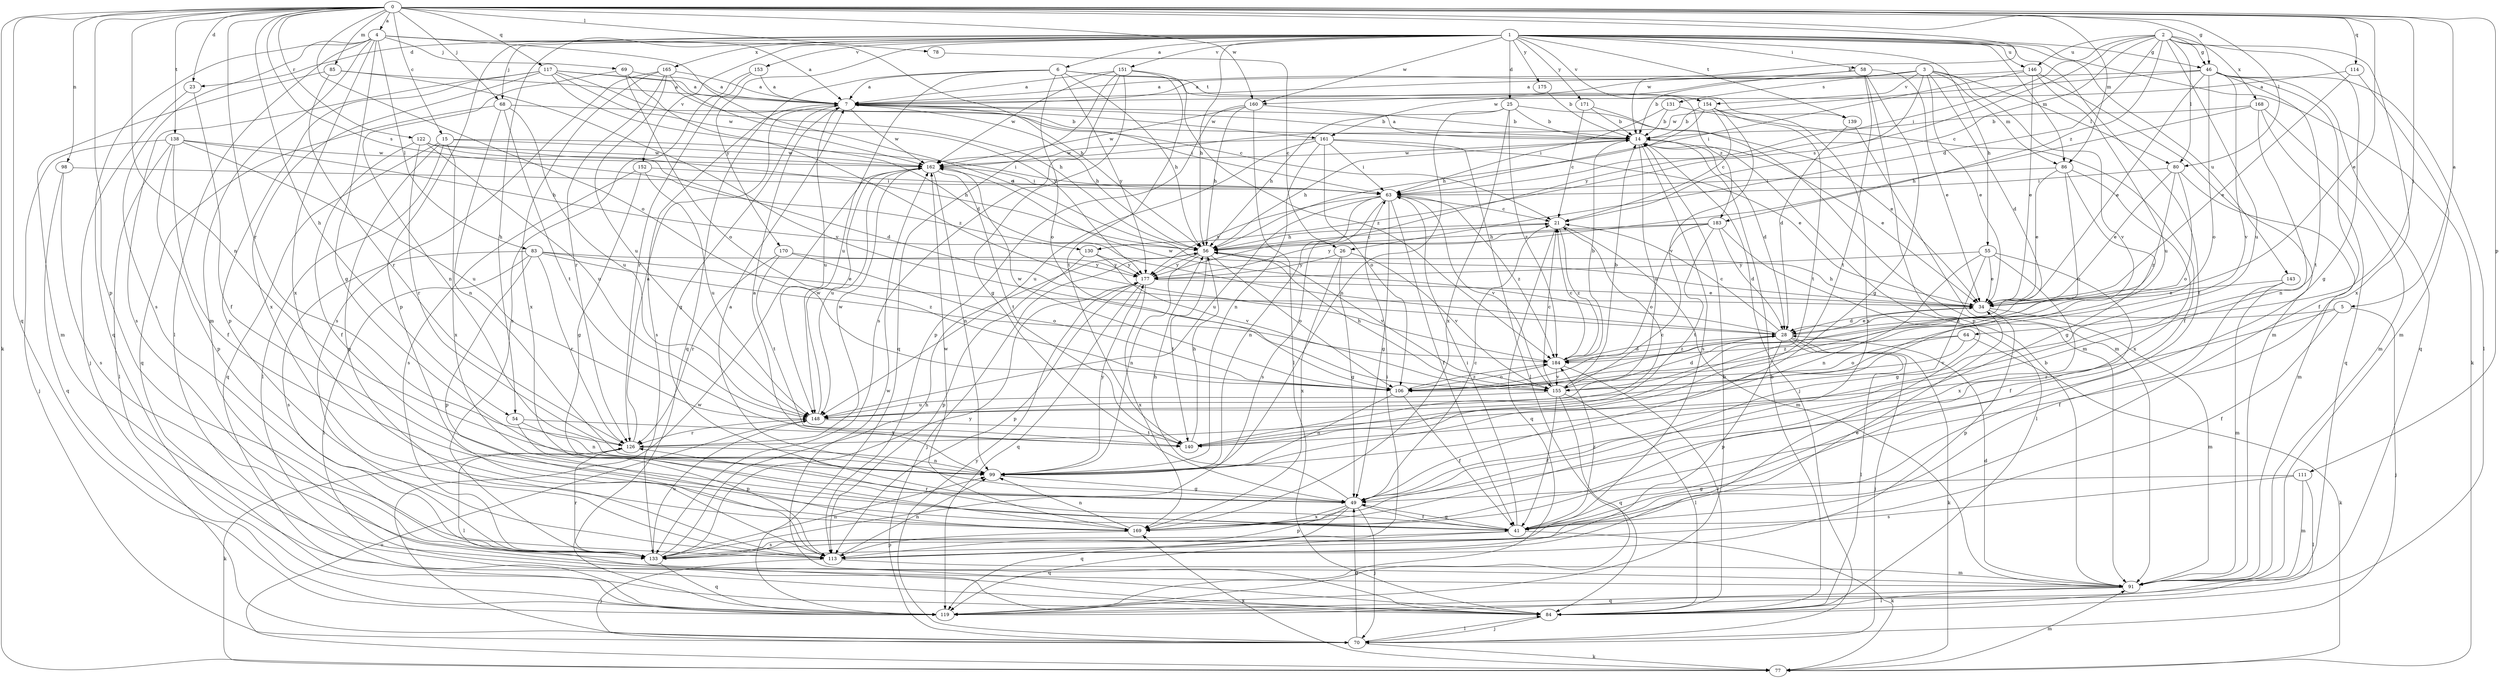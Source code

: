 strict digraph  {
0;
1;
2;
3;
4;
5;
6;
7;
14;
15;
21;
23;
25;
26;
28;
34;
41;
46;
49;
54;
55;
56;
58;
63;
64;
68;
69;
70;
77;
78;
80;
83;
84;
85;
86;
91;
98;
99;
106;
111;
113;
114;
117;
119;
122;
126;
130;
131;
133;
138;
139;
140;
143;
146;
148;
151;
152;
153;
154;
155;
160;
161;
162;
165;
168;
169;
170;
171;
175;
177;
183;
184;
0 -> 4  [label=a];
0 -> 5  [label=a];
0 -> 14  [label=b];
0 -> 15  [label=c];
0 -> 23  [label=d];
0 -> 34  [label=e];
0 -> 46  [label=g];
0 -> 54  [label=h];
0 -> 64  [label=j];
0 -> 68  [label=j];
0 -> 77  [label=k];
0 -> 78  [label=l];
0 -> 80  [label=l];
0 -> 85  [label=m];
0 -> 86  [label=m];
0 -> 98  [label=n];
0 -> 99  [label=n];
0 -> 106  [label=o];
0 -> 111  [label=p];
0 -> 113  [label=p];
0 -> 114  [label=q];
0 -> 117  [label=q];
0 -> 119  [label=q];
0 -> 122  [label=r];
0 -> 126  [label=r];
0 -> 130  [label=s];
0 -> 138  [label=t];
0 -> 160  [label=w];
1 -> 6  [label=a];
1 -> 23  [label=d];
1 -> 25  [label=d];
1 -> 41  [label=f];
1 -> 46  [label=g];
1 -> 54  [label=h];
1 -> 55  [label=h];
1 -> 56  [label=h];
1 -> 58  [label=i];
1 -> 68  [label=j];
1 -> 77  [label=k];
1 -> 86  [label=m];
1 -> 113  [label=p];
1 -> 139  [label=t];
1 -> 143  [label=u];
1 -> 146  [label=u];
1 -> 151  [label=v];
1 -> 152  [label=v];
1 -> 153  [label=v];
1 -> 154  [label=v];
1 -> 160  [label=w];
1 -> 165  [label=x];
1 -> 170  [label=y];
1 -> 171  [label=y];
1 -> 175  [label=y];
2 -> 21  [label=c];
2 -> 26  [label=d];
2 -> 46  [label=g];
2 -> 49  [label=g];
2 -> 63  [label=i];
2 -> 80  [label=l];
2 -> 130  [label=s];
2 -> 146  [label=u];
2 -> 148  [label=u];
2 -> 168  [label=x];
2 -> 169  [label=x];
2 -> 183  [label=z];
3 -> 28  [label=d];
3 -> 34  [label=e];
3 -> 80  [label=l];
3 -> 86  [label=m];
3 -> 131  [label=s];
3 -> 154  [label=v];
3 -> 155  [label=v];
3 -> 160  [label=w];
3 -> 161  [label=w];
3 -> 177  [label=y];
4 -> 7  [label=a];
4 -> 34  [label=e];
4 -> 49  [label=g];
4 -> 56  [label=h];
4 -> 69  [label=j];
4 -> 83  [label=l];
4 -> 84  [label=l];
4 -> 91  [label=m];
4 -> 119  [label=q];
4 -> 133  [label=s];
4 -> 169  [label=x];
5 -> 28  [label=d];
5 -> 41  [label=f];
5 -> 70  [label=j];
5 -> 126  [label=r];
6 -> 7  [label=a];
6 -> 56  [label=h];
6 -> 106  [label=o];
6 -> 119  [label=q];
6 -> 139  [label=t];
6 -> 148  [label=u];
6 -> 177  [label=y];
6 -> 183  [label=z];
7 -> 14  [label=b];
7 -> 49  [label=g];
7 -> 56  [label=h];
7 -> 63  [label=i];
7 -> 133  [label=s];
7 -> 148  [label=u];
7 -> 161  [label=w];
7 -> 162  [label=w];
14 -> 7  [label=a];
14 -> 28  [label=d];
14 -> 34  [label=e];
14 -> 56  [label=h];
14 -> 70  [label=j];
14 -> 133  [label=s];
14 -> 148  [label=u];
14 -> 162  [label=w];
15 -> 63  [label=i];
15 -> 84  [label=l];
15 -> 113  [label=p];
15 -> 119  [label=q];
15 -> 162  [label=w];
15 -> 169  [label=x];
21 -> 56  [label=h];
21 -> 91  [label=m];
21 -> 119  [label=q];
21 -> 184  [label=z];
23 -> 41  [label=f];
23 -> 70  [label=j];
25 -> 14  [label=b];
25 -> 34  [label=e];
25 -> 56  [label=h];
25 -> 99  [label=n];
25 -> 169  [label=x];
25 -> 184  [label=z];
26 -> 49  [label=g];
26 -> 155  [label=v];
26 -> 169  [label=x];
26 -> 177  [label=y];
28 -> 21  [label=c];
28 -> 34  [label=e];
28 -> 70  [label=j];
28 -> 77  [label=k];
28 -> 84  [label=l];
28 -> 113  [label=p];
28 -> 162  [label=w];
28 -> 184  [label=z];
34 -> 28  [label=d];
34 -> 56  [label=h];
34 -> 91  [label=m];
34 -> 113  [label=p];
41 -> 49  [label=g];
41 -> 63  [label=i];
41 -> 77  [label=k];
41 -> 119  [label=q];
41 -> 126  [label=r];
41 -> 133  [label=s];
41 -> 184  [label=z];
46 -> 7  [label=a];
46 -> 34  [label=e];
46 -> 41  [label=f];
46 -> 84  [label=l];
46 -> 106  [label=o];
46 -> 119  [label=q];
46 -> 140  [label=t];
46 -> 155  [label=v];
46 -> 162  [label=w];
49 -> 7  [label=a];
49 -> 21  [label=c];
49 -> 41  [label=f];
49 -> 56  [label=h];
49 -> 70  [label=j];
49 -> 113  [label=p];
49 -> 119  [label=q];
49 -> 169  [label=x];
54 -> 99  [label=n];
54 -> 113  [label=p];
54 -> 140  [label=t];
55 -> 34  [label=e];
55 -> 41  [label=f];
55 -> 49  [label=g];
55 -> 99  [label=n];
55 -> 169  [label=x];
55 -> 177  [label=y];
56 -> 21  [label=c];
56 -> 70  [label=j];
56 -> 99  [label=n];
56 -> 106  [label=o];
56 -> 140  [label=t];
56 -> 155  [label=v];
56 -> 177  [label=y];
58 -> 7  [label=a];
58 -> 14  [label=b];
58 -> 34  [label=e];
58 -> 49  [label=g];
58 -> 113  [label=p];
58 -> 140  [label=t];
63 -> 21  [label=c];
63 -> 41  [label=f];
63 -> 49  [label=g];
63 -> 99  [label=n];
63 -> 133  [label=s];
63 -> 148  [label=u];
63 -> 155  [label=v];
63 -> 177  [label=y];
63 -> 184  [label=z];
64 -> 77  [label=k];
64 -> 106  [label=o];
64 -> 155  [label=v];
64 -> 184  [label=z];
68 -> 14  [label=b];
68 -> 99  [label=n];
68 -> 119  [label=q];
68 -> 140  [label=t];
68 -> 148  [label=u];
69 -> 7  [label=a];
69 -> 99  [label=n];
69 -> 106  [label=o];
69 -> 184  [label=z];
70 -> 49  [label=g];
70 -> 77  [label=k];
70 -> 84  [label=l];
70 -> 162  [label=w];
70 -> 177  [label=y];
77 -> 91  [label=m];
77 -> 148  [label=u];
77 -> 169  [label=x];
78 -> 26  [label=c];
80 -> 34  [label=e];
80 -> 63  [label=i];
80 -> 91  [label=m];
80 -> 106  [label=o];
80 -> 184  [label=z];
83 -> 34  [label=e];
83 -> 84  [label=l];
83 -> 113  [label=p];
83 -> 126  [label=r];
83 -> 133  [label=s];
83 -> 177  [label=y];
83 -> 184  [label=z];
84 -> 14  [label=b];
84 -> 70  [label=j];
84 -> 162  [label=w];
85 -> 7  [label=a];
85 -> 91  [label=m];
85 -> 126  [label=r];
85 -> 155  [label=v];
86 -> 34  [label=e];
86 -> 49  [label=g];
86 -> 63  [label=i];
86 -> 106  [label=o];
86 -> 169  [label=x];
91 -> 14  [label=b];
91 -> 28  [label=d];
91 -> 84  [label=l];
91 -> 119  [label=q];
98 -> 63  [label=i];
98 -> 119  [label=q];
98 -> 133  [label=s];
99 -> 7  [label=a];
99 -> 49  [label=g];
99 -> 177  [label=y];
106 -> 41  [label=f];
106 -> 99  [label=n];
106 -> 162  [label=w];
106 -> 184  [label=z];
111 -> 49  [label=g];
111 -> 84  [label=l];
111 -> 91  [label=m];
111 -> 133  [label=s];
113 -> 63  [label=i];
113 -> 70  [label=j];
113 -> 91  [label=m];
113 -> 99  [label=n];
114 -> 7  [label=a];
114 -> 34  [label=e];
114 -> 91  [label=m];
117 -> 7  [label=a];
117 -> 21  [label=c];
117 -> 28  [label=d];
117 -> 56  [label=h];
117 -> 113  [label=p];
117 -> 133  [label=s];
117 -> 162  [label=w];
117 -> 169  [label=x];
119 -> 14  [label=b];
122 -> 28  [label=d];
122 -> 41  [label=f];
122 -> 56  [label=h];
122 -> 126  [label=r];
122 -> 148  [label=u];
122 -> 162  [label=w];
126 -> 7  [label=a];
126 -> 77  [label=k];
126 -> 84  [label=l];
126 -> 99  [label=n];
126 -> 162  [label=w];
130 -> 113  [label=p];
130 -> 155  [label=v];
130 -> 177  [label=y];
131 -> 14  [label=b];
131 -> 41  [label=f];
131 -> 63  [label=i];
133 -> 34  [label=e];
133 -> 56  [label=h];
133 -> 99  [label=n];
133 -> 119  [label=q];
133 -> 126  [label=r];
133 -> 148  [label=u];
133 -> 177  [label=y];
138 -> 41  [label=f];
138 -> 56  [label=h];
138 -> 70  [label=j];
138 -> 84  [label=l];
138 -> 113  [label=p];
138 -> 148  [label=u];
138 -> 162  [label=w];
139 -> 28  [label=d];
139 -> 91  [label=m];
140 -> 21  [label=c];
140 -> 56  [label=h];
143 -> 34  [label=e];
143 -> 41  [label=f];
143 -> 91  [label=m];
146 -> 7  [label=a];
146 -> 34  [label=e];
146 -> 63  [label=i];
146 -> 91  [label=m];
146 -> 148  [label=u];
148 -> 126  [label=r];
148 -> 140  [label=t];
148 -> 162  [label=w];
151 -> 7  [label=a];
151 -> 49  [label=g];
151 -> 119  [label=q];
151 -> 133  [label=s];
151 -> 140  [label=t];
151 -> 162  [label=w];
151 -> 184  [label=z];
152 -> 49  [label=g];
152 -> 63  [label=i];
152 -> 133  [label=s];
152 -> 148  [label=u];
153 -> 7  [label=a];
153 -> 126  [label=r];
153 -> 133  [label=s];
154 -> 14  [label=b];
154 -> 21  [label=c];
154 -> 56  [label=h];
154 -> 140  [label=t];
154 -> 155  [label=v];
154 -> 169  [label=x];
155 -> 14  [label=b];
155 -> 21  [label=c];
155 -> 28  [label=d];
155 -> 41  [label=f];
155 -> 56  [label=h];
155 -> 84  [label=l];
155 -> 119  [label=q];
155 -> 148  [label=u];
160 -> 14  [label=b];
160 -> 56  [label=h];
160 -> 84  [label=l];
160 -> 113  [label=p];
160 -> 162  [label=w];
161 -> 34  [label=e];
161 -> 63  [label=i];
161 -> 84  [label=l];
161 -> 99  [label=n];
161 -> 106  [label=o];
161 -> 148  [label=u];
161 -> 162  [label=w];
162 -> 63  [label=i];
162 -> 99  [label=n];
162 -> 140  [label=t];
162 -> 148  [label=u];
165 -> 7  [label=a];
165 -> 126  [label=r];
165 -> 133  [label=s];
165 -> 148  [label=u];
165 -> 169  [label=x];
165 -> 177  [label=y];
168 -> 14  [label=b];
168 -> 56  [label=h];
168 -> 91  [label=m];
168 -> 99  [label=n];
168 -> 119  [label=q];
169 -> 99  [label=n];
169 -> 113  [label=p];
169 -> 162  [label=w];
170 -> 106  [label=o];
170 -> 126  [label=r];
170 -> 140  [label=t];
170 -> 177  [label=y];
171 -> 14  [label=b];
171 -> 21  [label=c];
171 -> 91  [label=m];
175 -> 14  [label=b];
177 -> 34  [label=e];
177 -> 113  [label=p];
177 -> 119  [label=q];
177 -> 169  [label=x];
183 -> 28  [label=d];
183 -> 56  [label=h];
183 -> 84  [label=l];
183 -> 106  [label=o];
183 -> 140  [label=t];
183 -> 177  [label=y];
184 -> 14  [label=b];
184 -> 21  [label=c];
184 -> 28  [label=d];
184 -> 84  [label=l];
184 -> 106  [label=o];
184 -> 155  [label=v];
}
